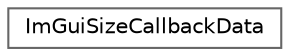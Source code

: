 digraph "Gráfico de jerarquía de clases"
{
 // LATEX_PDF_SIZE
  bgcolor="transparent";
  edge [fontname=Helvetica,fontsize=10,labelfontname=Helvetica,labelfontsize=10];
  node [fontname=Helvetica,fontsize=10,shape=box,height=0.2,width=0.4];
  rankdir="LR";
  Node0 [id="Node000000",label="ImGuiSizeCallbackData",height=0.2,width=0.4,color="grey40", fillcolor="white", style="filled",URL="$struct_im_gui_size_callback_data.html",tooltip=" "];
}
